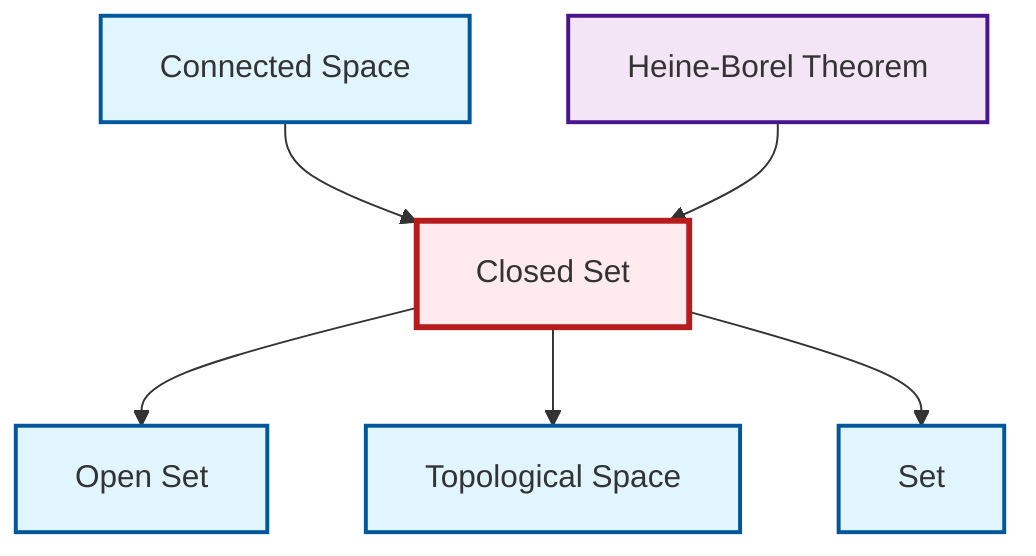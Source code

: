 graph TD
    classDef definition fill:#e1f5fe,stroke:#01579b,stroke-width:2px
    classDef theorem fill:#f3e5f5,stroke:#4a148c,stroke-width:2px
    classDef axiom fill:#fff3e0,stroke:#e65100,stroke-width:2px
    classDef example fill:#e8f5e9,stroke:#1b5e20,stroke-width:2px
    classDef current fill:#ffebee,stroke:#b71c1c,stroke-width:3px
    def-topological-space["Topological Space"]:::definition
    def-closed-set["Closed Set"]:::definition
    def-connected["Connected Space"]:::definition
    def-open-set["Open Set"]:::definition
    def-set["Set"]:::definition
    thm-heine-borel["Heine-Borel Theorem"]:::theorem
    def-connected --> def-closed-set
    def-closed-set --> def-open-set
    thm-heine-borel --> def-closed-set
    def-closed-set --> def-topological-space
    def-closed-set --> def-set
    class def-closed-set current